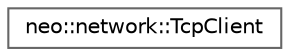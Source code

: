 digraph "Graphical Class Hierarchy"
{
 // LATEX_PDF_SIZE
  bgcolor="transparent";
  edge [fontname=Helvetica,fontsize=10,labelfontname=Helvetica,labelfontsize=10];
  node [fontname=Helvetica,fontsize=10,shape=box,height=0.2,width=0.4];
  rankdir="LR";
  Node0 [id="Node000000",label="neo::network::TcpClient",height=0.2,width=0.4,color="grey40", fillcolor="white", style="filled",URL="$classneo_1_1network_1_1_tcp_client.html",tooltip="Represents a TCP client."];
}
